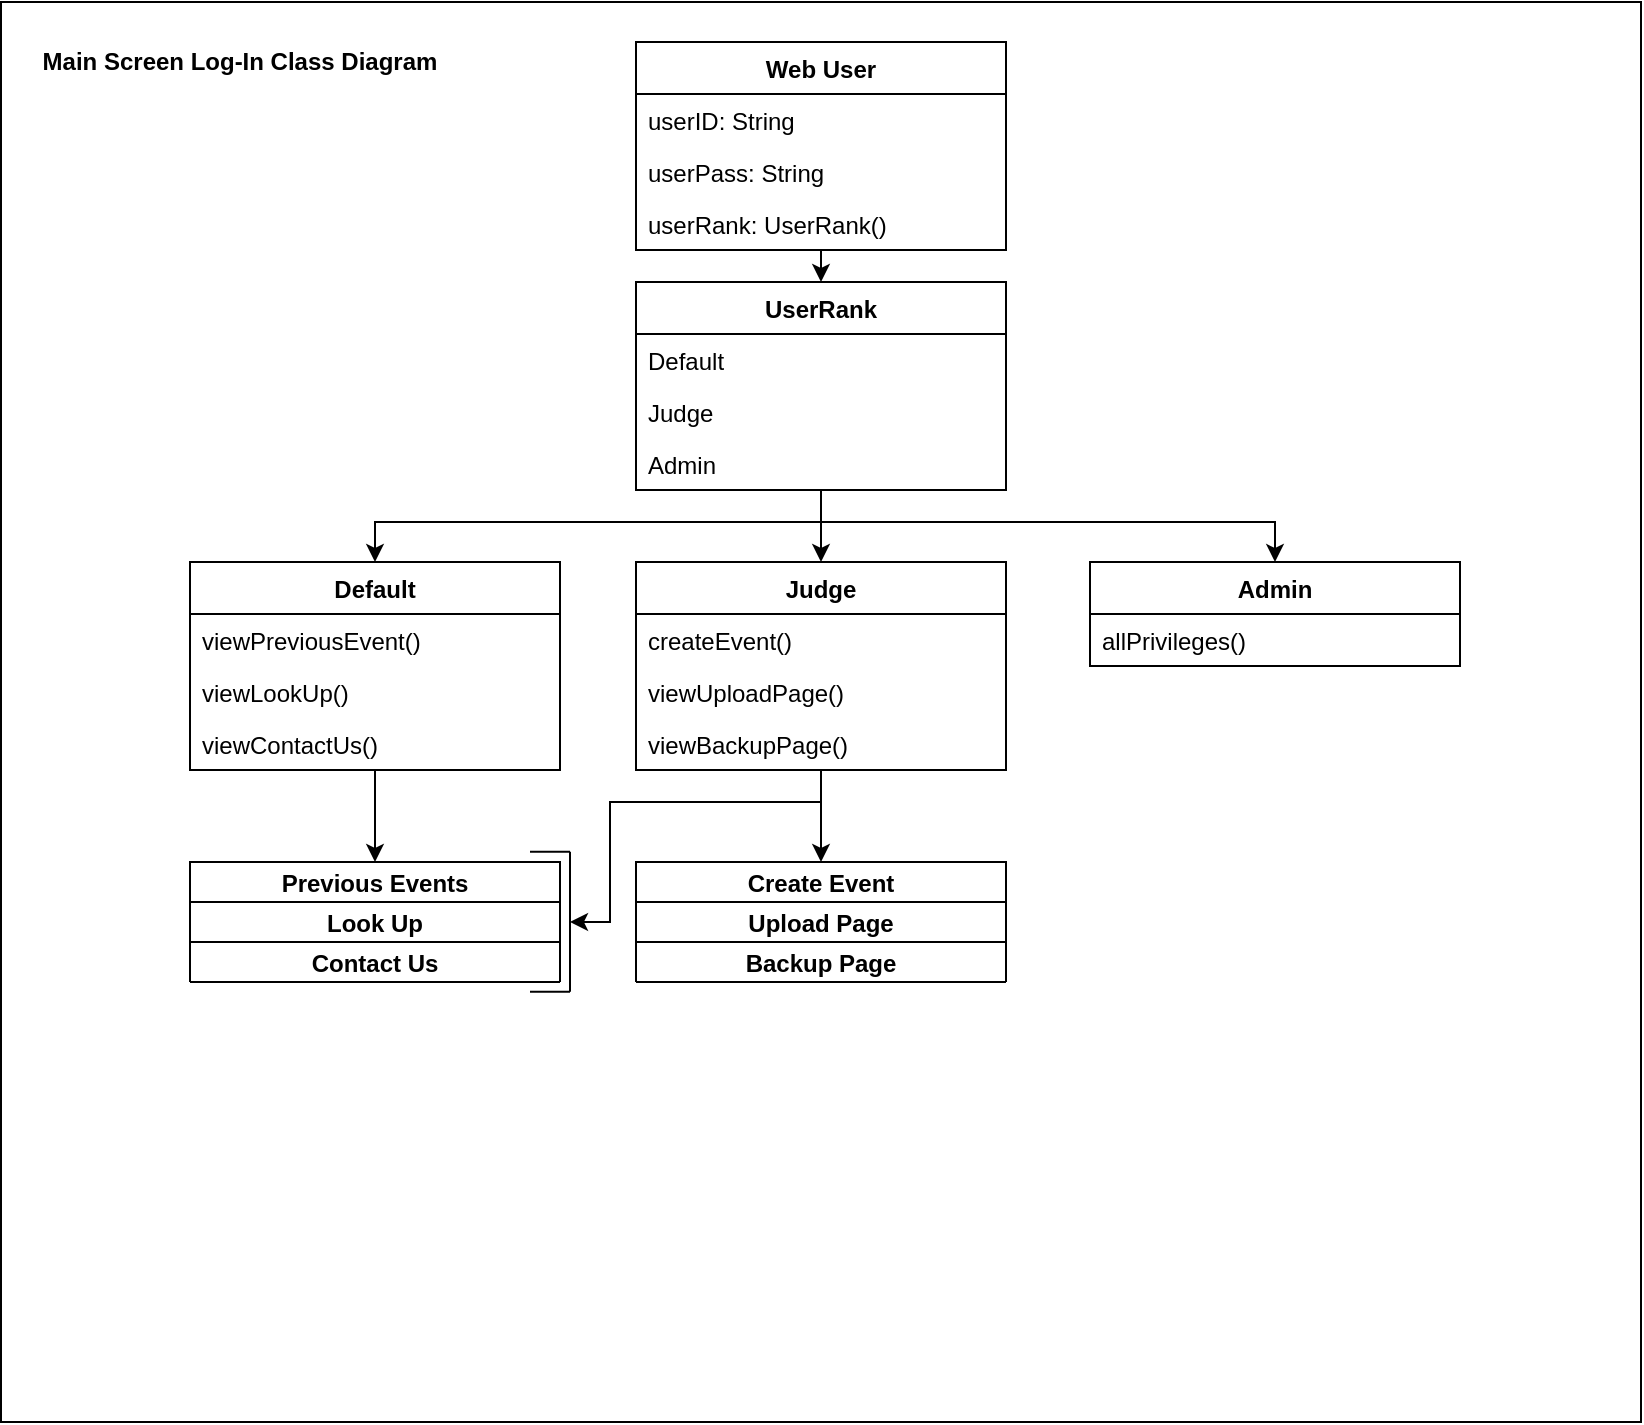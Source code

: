 <mxfile version="13.10.0" type="google"><diagram id="3Oo8lIP2dNmopJnM4Vhf" name="Page-1"><mxGraphModel dx="2062" dy="1122" grid="1" gridSize="10" guides="1" tooltips="1" connect="1" arrows="1" fold="1" page="1" pageScale="1" pageWidth="850" pageHeight="1100" math="0" shadow="0"><root><mxCell id="0"/><mxCell id="1" parent="0"/><mxCell id="Cgq_Uh0rY2QQqNMu0HGj-47" value="" style="rounded=0;whiteSpace=wrap;html=1;align=center;" parent="1" vertex="1"><mxGeometry x="15.5" y="20" width="820" height="710" as="geometry"/></mxCell><mxCell id="V1ULaLYcMDP_q24xJDnV-5" style="edgeStyle=orthogonalEdgeStyle;rounded=0;orthogonalLoop=1;jettySize=auto;html=1;exitX=0.5;exitY=1;exitDx=0;exitDy=0;entryX=0.5;entryY=0;entryDx=0;entryDy=0;" parent="1" source="Cgq_Uh0rY2QQqNMu0HGj-13" target="V1ULaLYcMDP_q24xJDnV-1" edge="1"><mxGeometry relative="1" as="geometry"/></mxCell><mxCell id="Cgq_Uh0rY2QQqNMu0HGj-13" value="Web User" style="swimlane;fontStyle=1;childLayout=stackLayout;horizontal=1;startSize=26;fillColor=none;horizontalStack=0;resizeParent=1;resizeParentMax=0;resizeLast=0;collapsible=1;marginBottom=0;" parent="1" vertex="1"><mxGeometry x="333" y="40" width="185" height="104" as="geometry"/></mxCell><mxCell id="Cgq_Uh0rY2QQqNMu0HGj-14" value="userID: String" style="text;strokeColor=none;fillColor=none;align=left;verticalAlign=top;spacingLeft=4;spacingRight=4;overflow=hidden;rotatable=0;points=[[0,0.5],[1,0.5]];portConstraint=eastwest;" parent="Cgq_Uh0rY2QQqNMu0HGj-13" vertex="1"><mxGeometry y="26" width="185" height="26" as="geometry"/></mxCell><mxCell id="Cgq_Uh0rY2QQqNMu0HGj-15" value="userPass: String" style="text;strokeColor=none;fillColor=none;align=left;verticalAlign=top;spacingLeft=4;spacingRight=4;overflow=hidden;rotatable=0;points=[[0,0.5],[1,0.5]];portConstraint=eastwest;" parent="Cgq_Uh0rY2QQqNMu0HGj-13" vertex="1"><mxGeometry y="52" width="185" height="26" as="geometry"/></mxCell><mxCell id="Cgq_Uh0rY2QQqNMu0HGj-16" value="userRank: UserRank()" style="text;strokeColor=none;fillColor=none;align=left;verticalAlign=top;spacingLeft=4;spacingRight=4;overflow=hidden;rotatable=0;points=[[0,0.5],[1,0.5]];portConstraint=eastwest;" parent="Cgq_Uh0rY2QQqNMu0HGj-13" vertex="1"><mxGeometry y="78" width="185" height="26" as="geometry"/></mxCell><mxCell id="Cgq_Uh0rY2QQqNMu0HGj-46" value="&lt;b&gt;Main Screen Log-In Class Diagram&lt;/b&gt;" style="text;html=1;strokeColor=none;fillColor=none;align=center;verticalAlign=middle;whiteSpace=wrap;rounded=0;" parent="1" vertex="1"><mxGeometry x="30" y="40" width="210" height="20" as="geometry"/></mxCell><mxCell id="V1ULaLYcMDP_q24xJDnV-19" style="edgeStyle=orthogonalEdgeStyle;rounded=0;orthogonalLoop=1;jettySize=auto;html=1;exitX=0.5;exitY=1;exitDx=0;exitDy=0;entryX=0.5;entryY=0;entryDx=0;entryDy=0;" parent="1" source="V1ULaLYcMDP_q24xJDnV-1" target="V1ULaLYcMDP_q24xJDnV-10" edge="1"><mxGeometry relative="1" as="geometry"/></mxCell><mxCell id="V1ULaLYcMDP_q24xJDnV-20" style="edgeStyle=orthogonalEdgeStyle;rounded=0;orthogonalLoop=1;jettySize=auto;html=1;exitX=0.5;exitY=1;exitDx=0;exitDy=0;entryX=0.5;entryY=0;entryDx=0;entryDy=0;" parent="1" source="V1ULaLYcMDP_q24xJDnV-1" target="V1ULaLYcMDP_q24xJDnV-14" edge="1"><mxGeometry relative="1" as="geometry"><Array as="points"><mxPoint x="426" y="280"/><mxPoint x="653" y="280"/></Array></mxGeometry></mxCell><mxCell id="V1ULaLYcMDP_q24xJDnV-21" style="edgeStyle=orthogonalEdgeStyle;rounded=0;orthogonalLoop=1;jettySize=auto;html=1;exitX=0.5;exitY=1;exitDx=0;exitDy=0;entryX=0.5;entryY=0;entryDx=0;entryDy=0;" parent="1" source="V1ULaLYcMDP_q24xJDnV-1" target="V1ULaLYcMDP_q24xJDnV-6" edge="1"><mxGeometry relative="1" as="geometry"><Array as="points"><mxPoint x="426" y="280"/><mxPoint x="203" y="280"/></Array></mxGeometry></mxCell><mxCell id="V1ULaLYcMDP_q24xJDnV-1" value="UserRank" style="swimlane;fontStyle=1;childLayout=stackLayout;horizontal=1;startSize=26;fillColor=none;horizontalStack=0;resizeParent=1;resizeParentMax=0;resizeLast=0;collapsible=1;marginBottom=0;" parent="1" vertex="1"><mxGeometry x="333" y="160" width="185" height="104" as="geometry"/></mxCell><mxCell id="V1ULaLYcMDP_q24xJDnV-2" value="Default" style="text;strokeColor=none;fillColor=none;align=left;verticalAlign=top;spacingLeft=4;spacingRight=4;overflow=hidden;rotatable=0;points=[[0,0.5],[1,0.5]];portConstraint=eastwest;" parent="V1ULaLYcMDP_q24xJDnV-1" vertex="1"><mxGeometry y="26" width="185" height="26" as="geometry"/></mxCell><mxCell id="V1ULaLYcMDP_q24xJDnV-3" value="Judge" style="text;strokeColor=none;fillColor=none;align=left;verticalAlign=top;spacingLeft=4;spacingRight=4;overflow=hidden;rotatable=0;points=[[0,0.5],[1,0.5]];portConstraint=eastwest;" parent="V1ULaLYcMDP_q24xJDnV-1" vertex="1"><mxGeometry y="52" width="185" height="26" as="geometry"/></mxCell><mxCell id="V1ULaLYcMDP_q24xJDnV-4" value="Admin" style="text;strokeColor=none;fillColor=none;align=left;verticalAlign=top;spacingLeft=4;spacingRight=4;overflow=hidden;rotatable=0;points=[[0,0.5],[1,0.5]];portConstraint=eastwest;" parent="V1ULaLYcMDP_q24xJDnV-1" vertex="1"><mxGeometry y="78" width="185" height="26" as="geometry"/></mxCell><mxCell id="V1ULaLYcMDP_q24xJDnV-31" style="edgeStyle=orthogonalEdgeStyle;rounded=0;orthogonalLoop=1;jettySize=auto;html=1;exitX=0.5;exitY=1;exitDx=0;exitDy=0;entryX=0.5;entryY=0;entryDx=0;entryDy=0;" parent="1" source="V1ULaLYcMDP_q24xJDnV-6" target="V1ULaLYcMDP_q24xJDnV-22" edge="1"><mxGeometry relative="1" as="geometry"/></mxCell><mxCell id="V1ULaLYcMDP_q24xJDnV-6" value="Default" style="swimlane;fontStyle=1;childLayout=stackLayout;horizontal=1;startSize=26;fillColor=none;horizontalStack=0;resizeParent=1;resizeParentMax=0;resizeLast=0;collapsible=1;marginBottom=0;" parent="1" vertex="1"><mxGeometry x="110" y="300" width="185" height="104" as="geometry"/></mxCell><mxCell id="V1ULaLYcMDP_q24xJDnV-7" value="viewPreviousEvent()" style="text;strokeColor=none;fillColor=none;align=left;verticalAlign=top;spacingLeft=4;spacingRight=4;overflow=hidden;rotatable=0;points=[[0,0.5],[1,0.5]];portConstraint=eastwest;" parent="V1ULaLYcMDP_q24xJDnV-6" vertex="1"><mxGeometry y="26" width="185" height="26" as="geometry"/></mxCell><mxCell id="V1ULaLYcMDP_q24xJDnV-8" value="viewLookUp()" style="text;strokeColor=none;fillColor=none;align=left;verticalAlign=top;spacingLeft=4;spacingRight=4;overflow=hidden;rotatable=0;points=[[0,0.5],[1,0.5]];portConstraint=eastwest;" parent="V1ULaLYcMDP_q24xJDnV-6" vertex="1"><mxGeometry y="52" width="185" height="26" as="geometry"/></mxCell><mxCell id="V1ULaLYcMDP_q24xJDnV-9" value="viewContactUs()" style="text;strokeColor=none;fillColor=none;align=left;verticalAlign=top;spacingLeft=4;spacingRight=4;overflow=hidden;rotatable=0;points=[[0,0.5],[1,0.5]];portConstraint=eastwest;" parent="V1ULaLYcMDP_q24xJDnV-6" vertex="1"><mxGeometry y="78" width="185" height="26" as="geometry"/></mxCell><mxCell id="V1ULaLYcMDP_q24xJDnV-32" style="edgeStyle=orthogonalEdgeStyle;rounded=0;orthogonalLoop=1;jettySize=auto;html=1;exitX=0.5;exitY=1;exitDx=0;exitDy=0;entryX=0.5;entryY=0;entryDx=0;entryDy=0;" parent="1" source="V1ULaLYcMDP_q24xJDnV-10" target="V1ULaLYcMDP_q24xJDnV-28" edge="1"><mxGeometry relative="1" as="geometry"/></mxCell><mxCell id="V1ULaLYcMDP_q24xJDnV-33" style="edgeStyle=orthogonalEdgeStyle;rounded=0;orthogonalLoop=1;jettySize=auto;html=1;exitX=0.5;exitY=1;exitDx=0;exitDy=0;endArrow=classic;endFill=1;" parent="1" source="V1ULaLYcMDP_q24xJDnV-10" edge="1"><mxGeometry relative="1" as="geometry"><mxPoint x="300" y="480" as="targetPoint"/><Array as="points"><mxPoint x="426" y="420"/><mxPoint x="320" y="420"/><mxPoint x="320" y="480"/></Array></mxGeometry></mxCell><mxCell id="V1ULaLYcMDP_q24xJDnV-10" value="Judge" style="swimlane;fontStyle=1;childLayout=stackLayout;horizontal=1;startSize=26;fillColor=none;horizontalStack=0;resizeParent=1;resizeParentMax=0;resizeLast=0;collapsible=1;marginBottom=0;" parent="1" vertex="1"><mxGeometry x="333" y="300" width="185" height="104" as="geometry"/></mxCell><mxCell id="V1ULaLYcMDP_q24xJDnV-11" value="createEvent()" style="text;strokeColor=none;fillColor=none;align=left;verticalAlign=top;spacingLeft=4;spacingRight=4;overflow=hidden;rotatable=0;points=[[0,0.5],[1,0.5]];portConstraint=eastwest;" parent="V1ULaLYcMDP_q24xJDnV-10" vertex="1"><mxGeometry y="26" width="185" height="26" as="geometry"/></mxCell><mxCell id="V1ULaLYcMDP_q24xJDnV-12" value="viewUploadPage()" style="text;strokeColor=none;fillColor=none;align=left;verticalAlign=top;spacingLeft=4;spacingRight=4;overflow=hidden;rotatable=0;points=[[0,0.5],[1,0.5]];portConstraint=eastwest;" parent="V1ULaLYcMDP_q24xJDnV-10" vertex="1"><mxGeometry y="52" width="185" height="26" as="geometry"/></mxCell><mxCell id="V1ULaLYcMDP_q24xJDnV-13" value="viewBackupPage()" style="text;strokeColor=none;fillColor=none;align=left;verticalAlign=top;spacingLeft=4;spacingRight=4;overflow=hidden;rotatable=0;points=[[0,0.5],[1,0.5]];portConstraint=eastwest;" parent="V1ULaLYcMDP_q24xJDnV-10" vertex="1"><mxGeometry y="78" width="185" height="26" as="geometry"/></mxCell><mxCell id="V1ULaLYcMDP_q24xJDnV-14" value="Admin" style="swimlane;fontStyle=1;childLayout=stackLayout;horizontal=1;startSize=26;fillColor=none;horizontalStack=0;resizeParent=1;resizeParentMax=0;resizeLast=0;collapsible=1;marginBottom=0;" parent="1" vertex="1"><mxGeometry x="560" y="300" width="185" height="52" as="geometry"/></mxCell><mxCell id="V1ULaLYcMDP_q24xJDnV-15" value="allPrivileges()" style="text;strokeColor=none;fillColor=none;align=left;verticalAlign=top;spacingLeft=4;spacingRight=4;overflow=hidden;rotatable=0;points=[[0,0.5],[1,0.5]];portConstraint=eastwest;" parent="V1ULaLYcMDP_q24xJDnV-14" vertex="1"><mxGeometry y="26" width="185" height="26" as="geometry"/></mxCell><mxCell id="V1ULaLYcMDP_q24xJDnV-22" value="Previous Events" style="swimlane;fontStyle=1;childLayout=stackLayout;horizontal=1;startSize=26;fillColor=none;horizontalStack=0;resizeParent=1;resizeParentMax=0;resizeLast=0;collapsible=1;marginBottom=0;" parent="1" vertex="1"><mxGeometry x="110" y="450" width="185" height="20" as="geometry"/></mxCell><mxCell id="V1ULaLYcMDP_q24xJDnV-26" value="Look Up" style="swimlane;fontStyle=1;childLayout=stackLayout;horizontal=1;startSize=26;fillColor=none;horizontalStack=0;resizeParent=1;resizeParentMax=0;resizeLast=0;collapsible=1;marginBottom=0;" parent="1" vertex="1"><mxGeometry x="110" y="470" width="185" height="20" as="geometry"/></mxCell><mxCell id="V1ULaLYcMDP_q24xJDnV-27" value="Contact Us" style="swimlane;fontStyle=1;childLayout=stackLayout;horizontal=1;startSize=26;fillColor=none;horizontalStack=0;resizeParent=1;resizeParentMax=0;resizeLast=0;collapsible=1;marginBottom=0;" parent="1" vertex="1"><mxGeometry x="110" y="490" width="185" height="20" as="geometry"/></mxCell><mxCell id="V1ULaLYcMDP_q24xJDnV-28" value="Create Event" style="swimlane;fontStyle=1;childLayout=stackLayout;horizontal=1;startSize=26;fillColor=none;horizontalStack=0;resizeParent=1;resizeParentMax=0;resizeLast=0;collapsible=1;marginBottom=0;" parent="1" vertex="1"><mxGeometry x="333" y="450" width="185" height="20" as="geometry"/></mxCell><mxCell id="V1ULaLYcMDP_q24xJDnV-29" value="Upload Page" style="swimlane;fontStyle=1;childLayout=stackLayout;horizontal=1;startSize=26;fillColor=none;horizontalStack=0;resizeParent=1;resizeParentMax=0;resizeLast=0;collapsible=1;marginBottom=0;" parent="1" vertex="1"><mxGeometry x="333" y="470" width="185" height="20" as="geometry"/></mxCell><mxCell id="V1ULaLYcMDP_q24xJDnV-30" value="Backup Page" style="swimlane;fontStyle=1;childLayout=stackLayout;horizontal=1;startSize=26;fillColor=none;horizontalStack=0;resizeParent=1;resizeParentMax=0;resizeLast=0;collapsible=1;marginBottom=0;" parent="1" vertex="1"><mxGeometry x="333" y="490" width="185" height="20" as="geometry"/></mxCell><mxCell id="V1ULaLYcMDP_q24xJDnV-34" value="" style="endArrow=none;html=1;" parent="1" edge="1"><mxGeometry width="50" height="50" relative="1" as="geometry"><mxPoint x="300" y="444.83" as="sourcePoint"/><mxPoint x="280" y="444.83" as="targetPoint"/></mxGeometry></mxCell><mxCell id="V1ULaLYcMDP_q24xJDnV-35" value="" style="endArrow=none;html=1;" parent="1" edge="1"><mxGeometry width="50" height="50" relative="1" as="geometry"><mxPoint x="300" y="514.83" as="sourcePoint"/><mxPoint x="300" y="444.83" as="targetPoint"/></mxGeometry></mxCell><mxCell id="V1ULaLYcMDP_q24xJDnV-36" value="" style="endArrow=none;html=1;" parent="1" edge="1"><mxGeometry width="50" height="50" relative="1" as="geometry"><mxPoint x="300" y="514.83" as="sourcePoint"/><mxPoint x="280" y="514.83" as="targetPoint"/></mxGeometry></mxCell></root></mxGraphModel></diagram></mxfile>